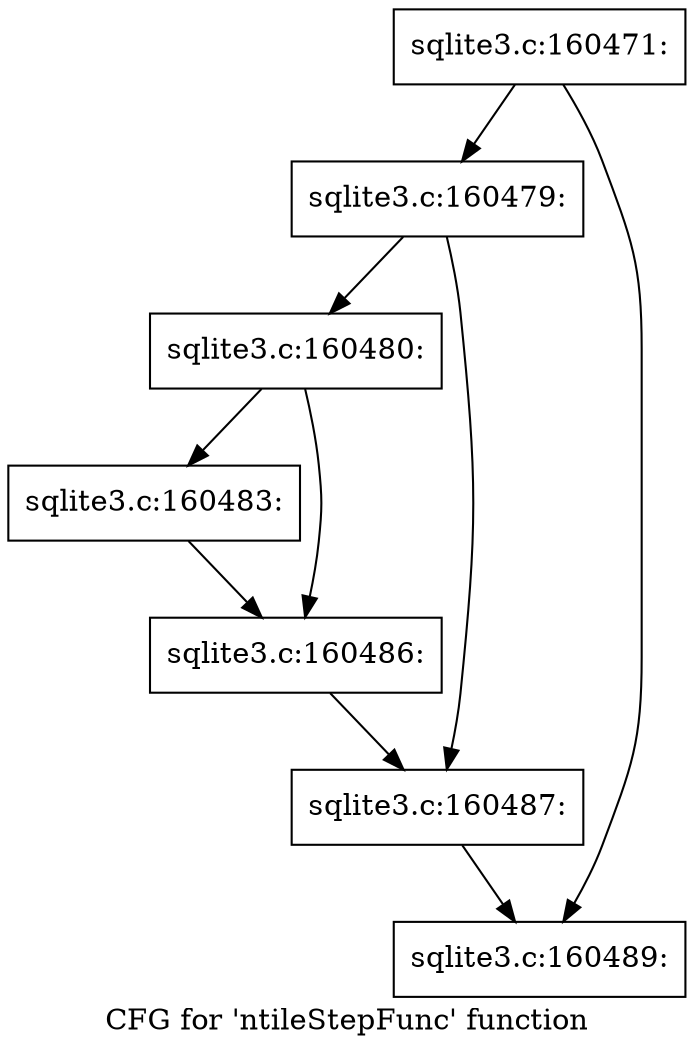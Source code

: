 digraph "CFG for 'ntileStepFunc' function" {
	label="CFG for 'ntileStepFunc' function";

	Node0x55c0fa6ebd50 [shape=record,label="{sqlite3.c:160471:}"];
	Node0x55c0fa6ebd50 -> Node0x55c0fa6ee8e0;
	Node0x55c0fa6ebd50 -> Node0x55c0fa6ee930;
	Node0x55c0fa6ee8e0 [shape=record,label="{sqlite3.c:160479:}"];
	Node0x55c0fa6ee8e0 -> Node0x55c0fa6eec70;
	Node0x55c0fa6ee8e0 -> Node0x55c0fa6eecc0;
	Node0x55c0fa6eec70 [shape=record,label="{sqlite3.c:160480:}"];
	Node0x55c0fa6eec70 -> Node0x55c0fa6ef6f0;
	Node0x55c0fa6eec70 -> Node0x55c0fa6ef740;
	Node0x55c0fa6ef6f0 [shape=record,label="{sqlite3.c:160483:}"];
	Node0x55c0fa6ef6f0 -> Node0x55c0fa6ef740;
	Node0x55c0fa6ef740 [shape=record,label="{sqlite3.c:160486:}"];
	Node0x55c0fa6ef740 -> Node0x55c0fa6eecc0;
	Node0x55c0fa6eecc0 [shape=record,label="{sqlite3.c:160487:}"];
	Node0x55c0fa6eecc0 -> Node0x55c0fa6ee930;
	Node0x55c0fa6ee930 [shape=record,label="{sqlite3.c:160489:}"];
}
